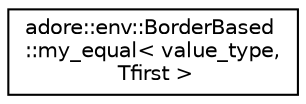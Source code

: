 digraph "Graphical Class Hierarchy"
{
 // LATEX_PDF_SIZE
  edge [fontname="Helvetica",fontsize="10",labelfontname="Helvetica",labelfontsize="10"];
  node [fontname="Helvetica",fontsize="10",shape=record];
  rankdir="LR";
  Node0 [label="adore::env::BorderBased\l::my_equal\< value_type,\l Tfirst \>",height=0.2,width=0.4,color="black", fillcolor="white", style="filled",URL="$structadore_1_1env_1_1BorderBased_1_1my__equal.html",tooltip="custom equal test for iterators"];
}
